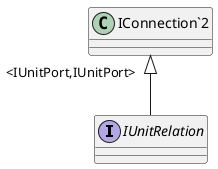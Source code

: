 @startuml
interface IUnitRelation {
}
"IConnection`2" "<IUnitPort,IUnitPort>" <|-- IUnitRelation
@enduml
